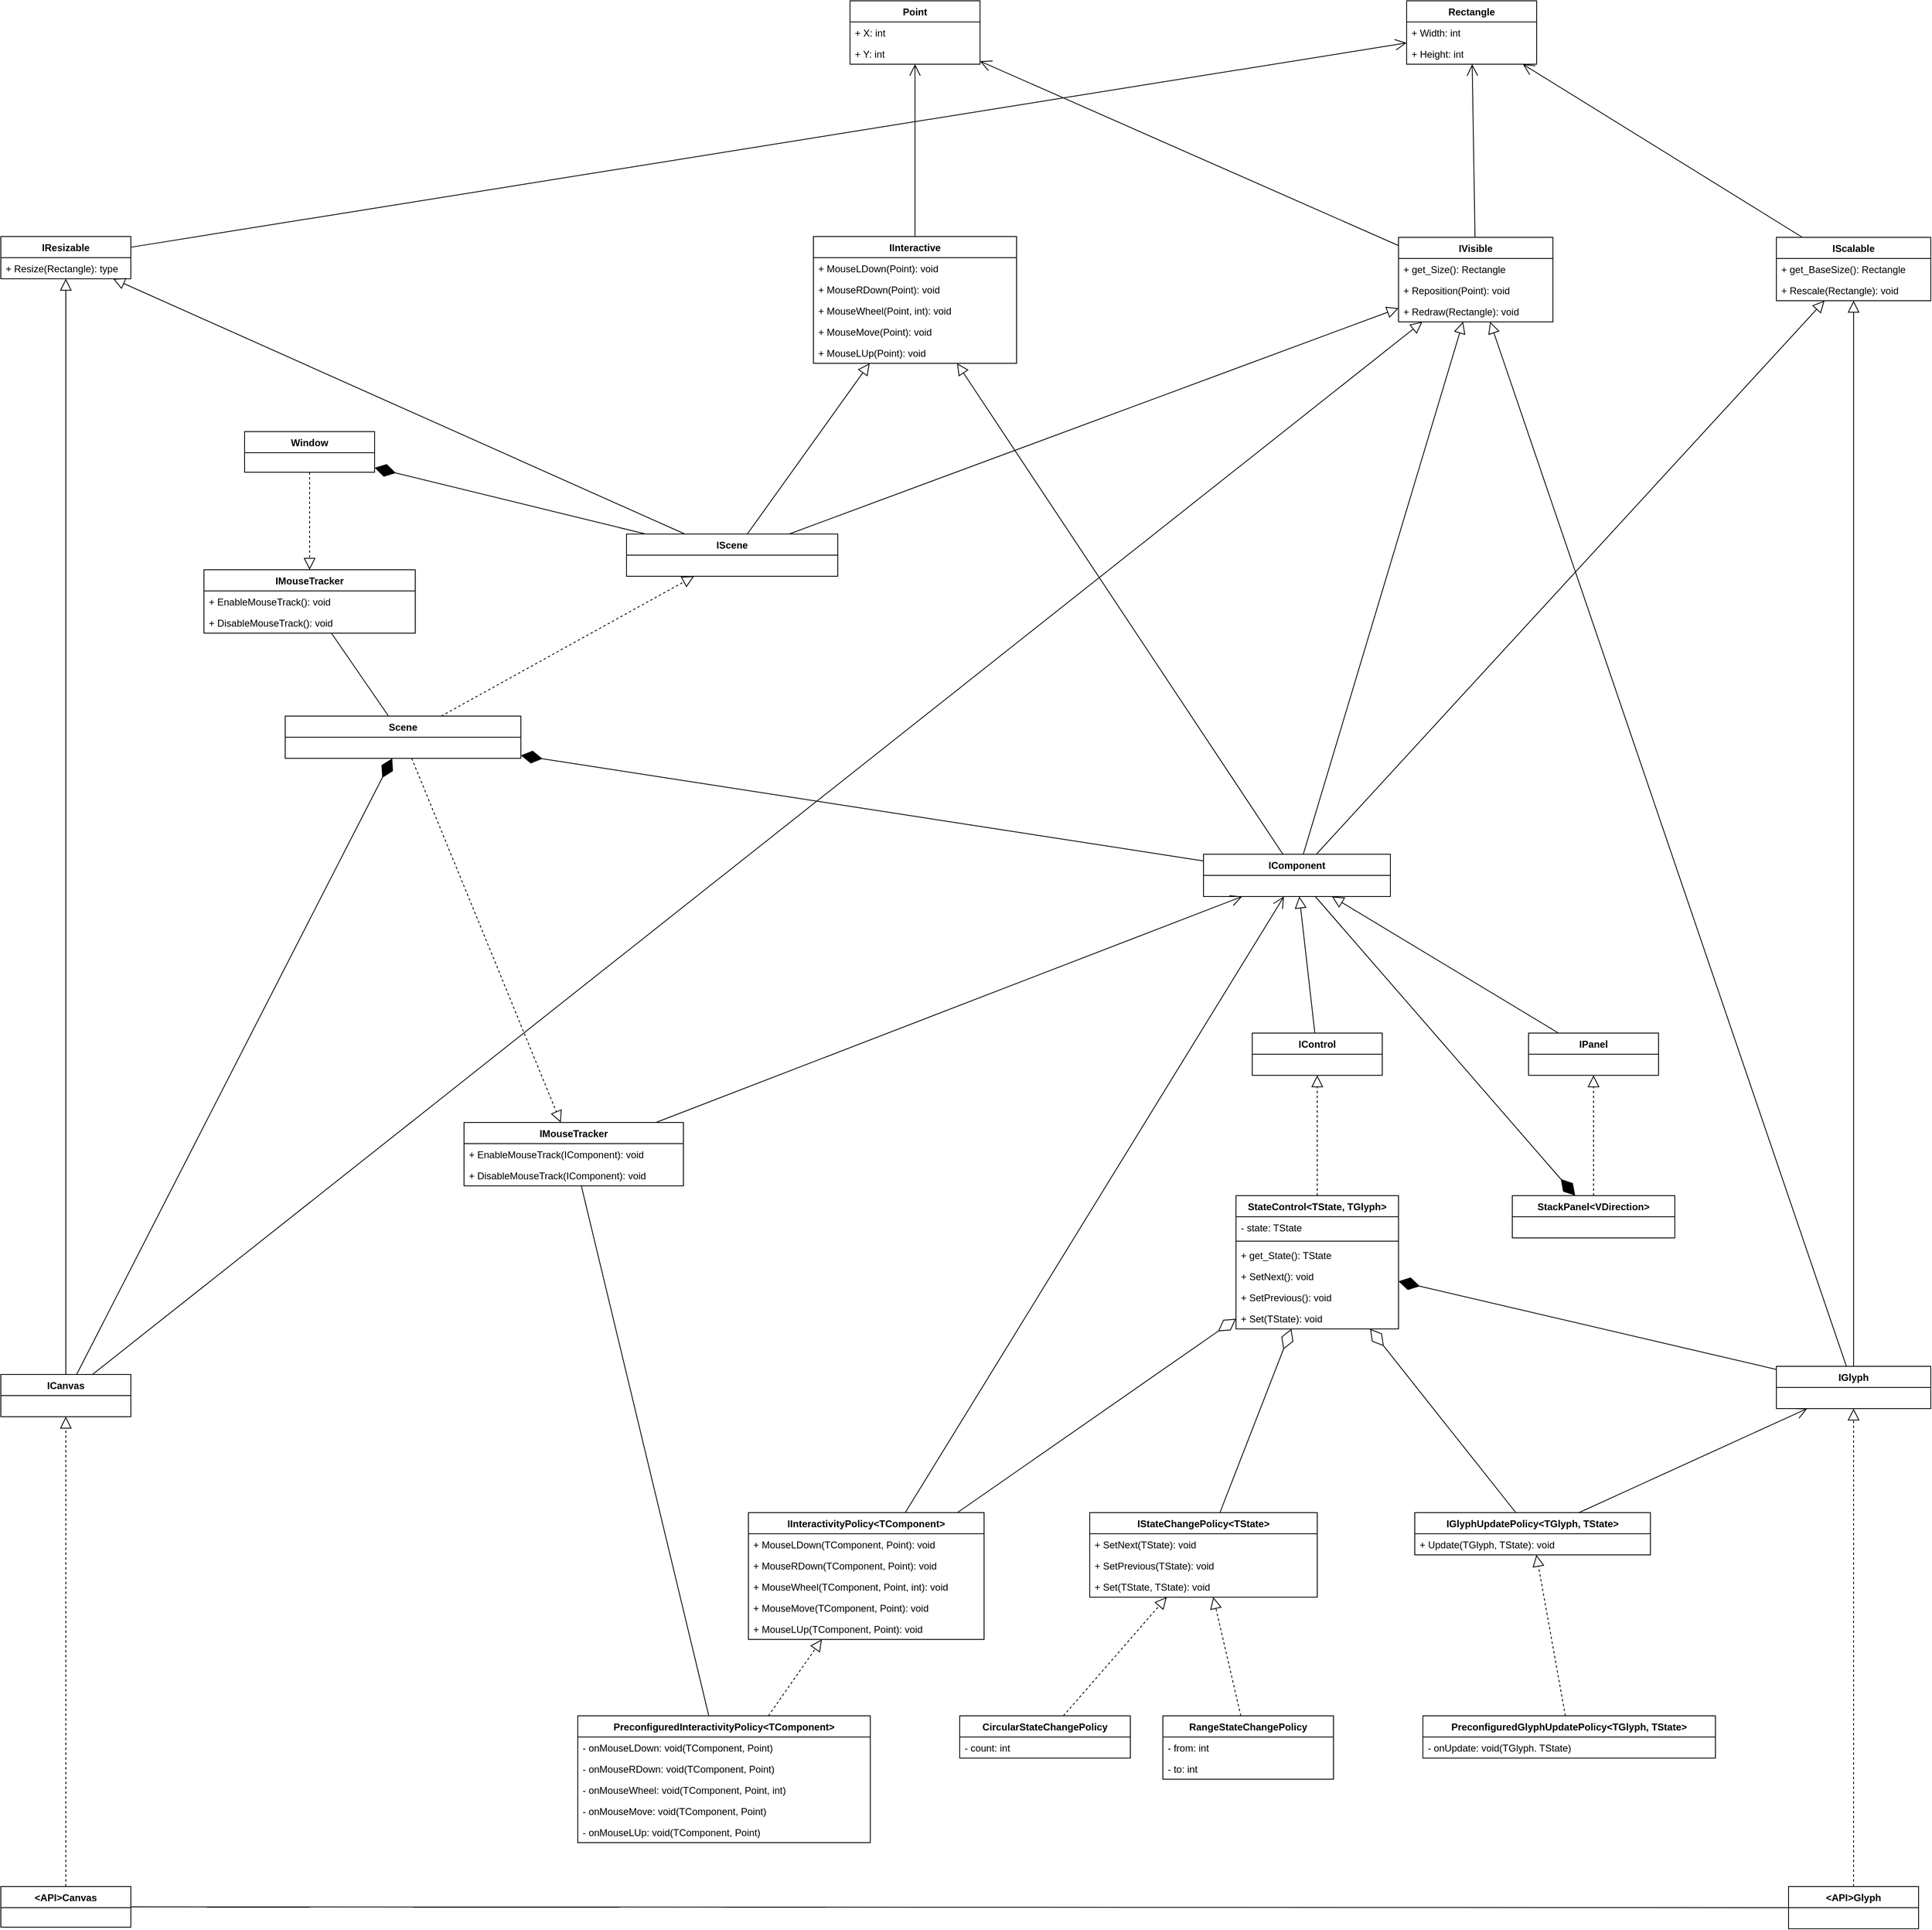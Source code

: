 <mxfile version="24.7.17">
  <diagram name="Page-1" id="cDagKT_MbND-KuO66FJ0">
    <mxGraphModel dx="4293" dy="2618" grid="1" gridSize="10" guides="1" tooltips="1" connect="1" arrows="1" fold="1" page="1" pageScale="1" pageWidth="850" pageHeight="1100" math="0" shadow="0">
      <root>
        <mxCell id="0" />
        <mxCell id="1" parent="0" />
        <mxCell id="InXga8qeR2gbvjqtprA7-1" value="ICanvas" style="swimlane;fontStyle=1;align=center;verticalAlign=top;childLayout=stackLayout;horizontal=1;startSize=26;horizontalStack=0;resizeParent=1;resizeParentMax=0;resizeLast=0;collapsible=1;marginBottom=0;whiteSpace=wrap;html=1;" parent="1" vertex="1">
          <mxGeometry x="-1250" y="810" width="160" height="52" as="geometry" />
        </mxCell>
        <mxCell id="InXga8qeR2gbvjqtprA7-7" value="IGlyph" style="swimlane;fontStyle=1;align=center;verticalAlign=top;childLayout=stackLayout;horizontal=1;startSize=26;horizontalStack=0;resizeParent=1;resizeParentMax=0;resizeLast=0;collapsible=1;marginBottom=0;whiteSpace=wrap;html=1;" parent="1" vertex="1">
          <mxGeometry x="935" y="800" width="190" height="52" as="geometry" />
        </mxCell>
        <mxCell id="InXga8qeR2gbvjqtprA7-10" value="IComponent" style="swimlane;fontStyle=1;align=center;verticalAlign=top;childLayout=stackLayout;horizontal=1;startSize=26;horizontalStack=0;resizeParent=1;resizeParentMax=0;resizeLast=0;collapsible=1;marginBottom=0;whiteSpace=wrap;html=1;" parent="1" vertex="1">
          <mxGeometry x="230" y="170" width="230" height="52" as="geometry" />
        </mxCell>
        <mxCell id="InXga8qeR2gbvjqtprA7-12" value="IPanel" style="swimlane;fontStyle=1;align=center;verticalAlign=top;childLayout=stackLayout;horizontal=1;startSize=26;horizontalStack=0;resizeParent=1;resizeParentMax=0;resizeLast=0;collapsible=1;marginBottom=0;whiteSpace=wrap;html=1;" parent="1" vertex="1">
          <mxGeometry x="630" y="390" width="160" height="52" as="geometry" />
        </mxCell>
        <mxCell id="InXga8qeR2gbvjqtprA7-15" value="IControl" style="swimlane;fontStyle=1;align=center;verticalAlign=top;childLayout=stackLayout;horizontal=1;startSize=26;horizontalStack=0;resizeParent=1;resizeParentMax=0;resizeLast=0;collapsible=1;marginBottom=0;whiteSpace=wrap;html=1;" parent="1" vertex="1">
          <mxGeometry x="290" y="390" width="160" height="52" as="geometry" />
        </mxCell>
        <mxCell id="InXga8qeR2gbvjqtprA7-20" value="StateControl&amp;lt;TState, TGlyph&amp;gt;" style="swimlane;fontStyle=1;align=center;verticalAlign=top;childLayout=stackLayout;horizontal=1;startSize=26;horizontalStack=0;resizeParent=1;resizeParentMax=0;resizeLast=0;collapsible=1;marginBottom=0;whiteSpace=wrap;html=1;" parent="1" vertex="1">
          <mxGeometry x="270" y="590" width="200" height="164" as="geometry" />
        </mxCell>
        <mxCell id="InXga8qeR2gbvjqtprA7-56" value="- state: TState" style="text;strokeColor=none;fillColor=none;align=left;verticalAlign=top;spacingLeft=4;spacingRight=4;overflow=hidden;rotatable=0;points=[[0,0.5],[1,0.5]];portConstraint=eastwest;whiteSpace=wrap;html=1;" parent="InXga8qeR2gbvjqtprA7-20" vertex="1">
          <mxGeometry y="26" width="200" height="26" as="geometry" />
        </mxCell>
        <mxCell id="InXga8qeR2gbvjqtprA7-61" value="" style="line;strokeWidth=1;fillColor=none;align=left;verticalAlign=middle;spacingTop=-1;spacingLeft=3;spacingRight=3;rotatable=0;labelPosition=right;points=[];portConstraint=eastwest;strokeColor=inherit;" parent="InXga8qeR2gbvjqtprA7-20" vertex="1">
          <mxGeometry y="52" width="200" height="8" as="geometry" />
        </mxCell>
        <mxCell id="RXLidfRZ9FonLnEQwmsC-12" value="+ get_State(): TState" style="text;strokeColor=none;fillColor=none;align=left;verticalAlign=top;spacingLeft=4;spacingRight=4;overflow=hidden;rotatable=0;points=[[0,0.5],[1,0.5]];portConstraint=eastwest;whiteSpace=wrap;html=1;" vertex="1" parent="InXga8qeR2gbvjqtprA7-20">
          <mxGeometry y="60" width="200" height="26" as="geometry" />
        </mxCell>
        <mxCell id="InXga8qeR2gbvjqtprA7-62" value="+ SetNext(): void" style="text;strokeColor=none;fillColor=none;align=left;verticalAlign=top;spacingLeft=4;spacingRight=4;overflow=hidden;rotatable=0;points=[[0,0.5],[1,0.5]];portConstraint=eastwest;whiteSpace=wrap;html=1;" parent="InXga8qeR2gbvjqtprA7-20" vertex="1">
          <mxGeometry y="86" width="200" height="26" as="geometry" />
        </mxCell>
        <mxCell id="InXga8qeR2gbvjqtprA7-63" value="+ SetPrevious(): void" style="text;strokeColor=none;fillColor=none;align=left;verticalAlign=top;spacingLeft=4;spacingRight=4;overflow=hidden;rotatable=0;points=[[0,0.5],[1,0.5]];portConstraint=eastwest;whiteSpace=wrap;html=1;" parent="InXga8qeR2gbvjqtprA7-20" vertex="1">
          <mxGeometry y="112" width="200" height="26" as="geometry" />
        </mxCell>
        <mxCell id="InXga8qeR2gbvjqtprA7-64" value="+ Set(TState): void" style="text;strokeColor=none;fillColor=none;align=left;verticalAlign=top;spacingLeft=4;spacingRight=4;overflow=hidden;rotatable=0;points=[[0,0.5],[1,0.5]];portConstraint=eastwest;whiteSpace=wrap;html=1;" parent="InXga8qeR2gbvjqtprA7-20" vertex="1">
          <mxGeometry y="138" width="200" height="26" as="geometry" />
        </mxCell>
        <mxCell id="InXga8qeR2gbvjqtprA7-21" value="Scene" style="swimlane;fontStyle=1;align=center;verticalAlign=top;childLayout=stackLayout;horizontal=1;startSize=26;horizontalStack=0;resizeParent=1;resizeParentMax=0;resizeLast=0;collapsible=1;marginBottom=0;whiteSpace=wrap;html=1;" parent="1" vertex="1">
          <mxGeometry x="-900" width="290" height="52" as="geometry" />
        </mxCell>
        <mxCell id="InXga8qeR2gbvjqtprA7-25" value="" style="endArrow=diamondThin;endFill=1;endSize=24;html=1;rounded=0;" parent="1" source="InXga8qeR2gbvjqtprA7-1" target="InXga8qeR2gbvjqtprA7-21" edge="1">
          <mxGeometry width="160" relative="1" as="geometry">
            <mxPoint x="-640" y="321" as="sourcePoint" />
            <mxPoint x="-540" y="381" as="targetPoint" />
            <Array as="points" />
          </mxGeometry>
        </mxCell>
        <mxCell id="InXga8qeR2gbvjqtprA7-26" value="" style="endArrow=diamondThin;endFill=1;endSize=24;html=1;rounded=0;" parent="1" source="InXga8qeR2gbvjqtprA7-7" target="InXga8qeR2gbvjqtprA7-20" edge="1">
          <mxGeometry width="160" relative="1" as="geometry">
            <mxPoint x="520" y="651" as="sourcePoint" />
            <mxPoint x="705" y="741" as="targetPoint" />
            <Array as="points" />
          </mxGeometry>
        </mxCell>
        <mxCell id="InXga8qeR2gbvjqtprA7-27" value="" style="endArrow=diamondThin;endFill=1;endSize=24;html=1;rounded=0;" parent="1" source="InXga8qeR2gbvjqtprA7-10" target="InXga8qeR2gbvjqtprA7-21" edge="1">
          <mxGeometry width="160" relative="1" as="geometry">
            <mxPoint x="50" y="621" as="sourcePoint" />
            <mxPoint x="-630.778" y="370" as="targetPoint" />
            <Array as="points" />
          </mxGeometry>
        </mxCell>
        <mxCell id="InXga8qeR2gbvjqtprA7-31" value="" style="endArrow=block;endFill=0;endSize=12;html=1;rounded=0;dashed=1;" parent="1" source="InXga8qeR2gbvjqtprA7-20" target="InXga8qeR2gbvjqtprA7-15" edge="1">
          <mxGeometry width="160" relative="1" as="geometry">
            <mxPoint x="230" y="1121" as="sourcePoint" />
            <mxPoint x="390" y="1121" as="targetPoint" />
          </mxGeometry>
        </mxCell>
        <mxCell id="InXga8qeR2gbvjqtprA7-32" value="" style="endArrow=block;endFill=0;endSize=12;html=1;rounded=0;" parent="1" source="InXga8qeR2gbvjqtprA7-15" target="InXga8qeR2gbvjqtprA7-10" edge="1">
          <mxGeometry width="160" relative="1" as="geometry">
            <mxPoint x="460" y="711" as="sourcePoint" />
            <mxPoint x="349.76" y="686" as="targetPoint" />
            <Array as="points" />
          </mxGeometry>
        </mxCell>
        <mxCell id="InXga8qeR2gbvjqtprA7-33" value="" style="endArrow=block;endFill=0;endSize=12;html=1;rounded=0;" parent="1" source="InXga8qeR2gbvjqtprA7-12" target="InXga8qeR2gbvjqtprA7-10" edge="1">
          <mxGeometry width="160" relative="1" as="geometry">
            <mxPoint x="290" y="714" as="sourcePoint" />
            <mxPoint x="290" y="686" as="targetPoint" />
            <Array as="points" />
          </mxGeometry>
        </mxCell>
        <mxCell id="InXga8qeR2gbvjqtprA7-34" value="Point" style="swimlane;fontStyle=1;align=center;verticalAlign=top;childLayout=stackLayout;horizontal=1;startSize=26;horizontalStack=0;resizeParent=1;resizeParentMax=0;resizeLast=0;collapsible=1;marginBottom=0;whiteSpace=wrap;html=1;" parent="1" vertex="1">
          <mxGeometry x="-205" y="-880" width="160" height="78" as="geometry" />
        </mxCell>
        <mxCell id="InXga8qeR2gbvjqtprA7-35" value="+ X: int" style="text;strokeColor=none;fillColor=none;align=left;verticalAlign=top;spacingLeft=4;spacingRight=4;overflow=hidden;rotatable=0;points=[[0,0.5],[1,0.5]];portConstraint=eastwest;whiteSpace=wrap;html=1;" parent="InXga8qeR2gbvjqtprA7-34" vertex="1">
          <mxGeometry y="26" width="160" height="26" as="geometry" />
        </mxCell>
        <mxCell id="InXga8qeR2gbvjqtprA7-38" value="+ Y: int" style="text;strokeColor=none;fillColor=none;align=left;verticalAlign=top;spacingLeft=4;spacingRight=4;overflow=hidden;rotatable=0;points=[[0,0.5],[1,0.5]];portConstraint=eastwest;whiteSpace=wrap;html=1;" parent="InXga8qeR2gbvjqtprA7-34" vertex="1">
          <mxGeometry y="52" width="160" height="26" as="geometry" />
        </mxCell>
        <mxCell id="InXga8qeR2gbvjqtprA7-39" value="Rectangle" style="swimlane;fontStyle=1;align=center;verticalAlign=top;childLayout=stackLayout;horizontal=1;startSize=26;horizontalStack=0;resizeParent=1;resizeParentMax=0;resizeLast=0;collapsible=1;marginBottom=0;whiteSpace=wrap;html=1;" parent="1" vertex="1">
          <mxGeometry x="480" y="-880" width="160" height="78" as="geometry" />
        </mxCell>
        <mxCell id="InXga8qeR2gbvjqtprA7-40" value="+ Width: int" style="text;strokeColor=none;fillColor=none;align=left;verticalAlign=top;spacingLeft=4;spacingRight=4;overflow=hidden;rotatable=0;points=[[0,0.5],[1,0.5]];portConstraint=eastwest;whiteSpace=wrap;html=1;" parent="InXga8qeR2gbvjqtprA7-39" vertex="1">
          <mxGeometry y="26" width="160" height="26" as="geometry" />
        </mxCell>
        <mxCell id="InXga8qeR2gbvjqtprA7-41" value="+ Height: int" style="text;strokeColor=none;fillColor=none;align=left;verticalAlign=top;spacingLeft=4;spacingRight=4;overflow=hidden;rotatable=0;points=[[0,0.5],[1,0.5]];portConstraint=eastwest;whiteSpace=wrap;html=1;" parent="InXga8qeR2gbvjqtprA7-39" vertex="1">
          <mxGeometry y="52" width="160" height="26" as="geometry" />
        </mxCell>
        <mxCell id="InXga8qeR2gbvjqtprA7-44" value="StackPanel&amp;lt;VDirection&amp;gt;" style="swimlane;fontStyle=1;align=center;verticalAlign=top;childLayout=stackLayout;horizontal=1;startSize=26;horizontalStack=0;resizeParent=1;resizeParentMax=0;resizeLast=0;collapsible=1;marginBottom=0;whiteSpace=wrap;html=1;" parent="1" vertex="1">
          <mxGeometry x="610" y="590" width="200" height="52" as="geometry" />
        </mxCell>
        <mxCell id="InXga8qeR2gbvjqtprA7-48" value="" style="endArrow=diamondThin;endFill=1;endSize=24;html=1;rounded=0;" parent="1" source="InXga8qeR2gbvjqtprA7-10" target="InXga8qeR2gbvjqtprA7-44" edge="1">
          <mxGeometry width="160" relative="1" as="geometry">
            <mxPoint x="50" y="621" as="sourcePoint" />
            <mxPoint x="20" y="931" as="targetPoint" />
            <Array as="points" />
          </mxGeometry>
        </mxCell>
        <mxCell id="InXga8qeR2gbvjqtprA7-49" value="" style="endArrow=block;endFill=0;endSize=12;html=1;rounded=0;dashed=1;" parent="1" source="InXga8qeR2gbvjqtprA7-44" target="InXga8qeR2gbvjqtprA7-12" edge="1">
          <mxGeometry width="160" relative="1" as="geometry">
            <mxPoint x="213" y="1021" as="sourcePoint" />
            <mxPoint x="213" y="993" as="targetPoint" />
          </mxGeometry>
        </mxCell>
        <mxCell id="InXga8qeR2gbvjqtprA7-70" value="IInteractive" style="swimlane;fontStyle=1;align=center;verticalAlign=top;childLayout=stackLayout;horizontal=1;startSize=26;horizontalStack=0;resizeParent=1;resizeParentMax=0;resizeLast=0;collapsible=1;marginBottom=0;whiteSpace=wrap;html=1;" parent="1" vertex="1">
          <mxGeometry x="-250" y="-590" width="250" height="156" as="geometry" />
        </mxCell>
        <mxCell id="InXga8qeR2gbvjqtprA7-66" value="+ MouseLDown(Point): void" style="text;strokeColor=none;fillColor=none;align=left;verticalAlign=top;spacingLeft=4;spacingRight=4;overflow=hidden;rotatable=0;points=[[0,0.5],[1,0.5]];portConstraint=eastwest;whiteSpace=wrap;html=1;" parent="InXga8qeR2gbvjqtprA7-70" vertex="1">
          <mxGeometry y="26" width="250" height="26" as="geometry" />
        </mxCell>
        <mxCell id="InXga8qeR2gbvjqtprA7-67" value="+ MouseRDown(Point): void" style="text;strokeColor=none;fillColor=none;align=left;verticalAlign=top;spacingLeft=4;spacingRight=4;overflow=hidden;rotatable=0;points=[[0,0.5],[1,0.5]];portConstraint=eastwest;whiteSpace=wrap;html=1;" parent="InXga8qeR2gbvjqtprA7-70" vertex="1">
          <mxGeometry y="52" width="250" height="26" as="geometry" />
        </mxCell>
        <mxCell id="InXga8qeR2gbvjqtprA7-68" value="+ MouseWheel(Point, int): void" style="text;strokeColor=none;fillColor=none;align=left;verticalAlign=top;spacingLeft=4;spacingRight=4;overflow=hidden;rotatable=0;points=[[0,0.5],[1,0.5]];portConstraint=eastwest;whiteSpace=wrap;html=1;" parent="InXga8qeR2gbvjqtprA7-70" vertex="1">
          <mxGeometry y="78" width="250" height="26" as="geometry" />
        </mxCell>
        <mxCell id="InXga8qeR2gbvjqtprA7-69" value="+ MouseMove(Point): void" style="text;strokeColor=none;fillColor=none;align=left;verticalAlign=top;spacingLeft=4;spacingRight=4;overflow=hidden;rotatable=0;points=[[0,0.5],[1,0.5]];portConstraint=eastwest;whiteSpace=wrap;html=1;" parent="InXga8qeR2gbvjqtprA7-70" vertex="1">
          <mxGeometry y="104" width="250" height="26" as="geometry" />
        </mxCell>
        <mxCell id="InXga8qeR2gbvjqtprA7-74" value="+ MouseLUp(Point): void" style="text;strokeColor=none;fillColor=none;align=left;verticalAlign=top;spacingLeft=4;spacingRight=4;overflow=hidden;rotatable=0;points=[[0,0.5],[1,0.5]];portConstraint=eastwest;whiteSpace=wrap;html=1;" parent="InXga8qeR2gbvjqtprA7-70" vertex="1">
          <mxGeometry y="130" width="250" height="26" as="geometry" />
        </mxCell>
        <mxCell id="InXga8qeR2gbvjqtprA7-79" value="IScalable" style="swimlane;fontStyle=1;align=center;verticalAlign=top;childLayout=stackLayout;horizontal=1;startSize=26;horizontalStack=0;resizeParent=1;resizeParentMax=0;resizeLast=0;collapsible=1;marginBottom=0;whiteSpace=wrap;html=1;" parent="1" vertex="1">
          <mxGeometry x="935" y="-589" width="190" height="78" as="geometry" />
        </mxCell>
        <mxCell id="InXga8qeR2gbvjqtprA7-65" value="+ get_BaseSize(): Rectangle" style="text;strokeColor=none;fillColor=none;align=left;verticalAlign=top;spacingLeft=4;spacingRight=4;overflow=hidden;rotatable=0;points=[[0,0.5],[1,0.5]];portConstraint=eastwest;whiteSpace=wrap;html=1;" parent="InXga8qeR2gbvjqtprA7-79" vertex="1">
          <mxGeometry y="26" width="190" height="26" as="geometry" />
        </mxCell>
        <mxCell id="InXga8qeR2gbvjqtprA7-11" value="+ Rescale(Rectangle): void" style="text;strokeColor=none;fillColor=none;align=left;verticalAlign=top;spacingLeft=4;spacingRight=4;overflow=hidden;rotatable=0;points=[[0,0.5],[1,0.5]];portConstraint=eastwest;whiteSpace=wrap;html=1;" parent="InXga8qeR2gbvjqtprA7-79" vertex="1">
          <mxGeometry y="52" width="190" height="26" as="geometry" />
        </mxCell>
        <mxCell id="InXga8qeR2gbvjqtprA7-83" value="IVisible" style="swimlane;fontStyle=1;align=center;verticalAlign=top;childLayout=stackLayout;horizontal=1;startSize=26;horizontalStack=0;resizeParent=1;resizeParentMax=0;resizeLast=0;collapsible=1;marginBottom=0;whiteSpace=wrap;html=1;" parent="1" vertex="1">
          <mxGeometry x="470" y="-589" width="190" height="104" as="geometry" />
        </mxCell>
        <mxCell id="RXLidfRZ9FonLnEQwmsC-54" value="+ get_Size(): Rectangle" style="text;strokeColor=none;fillColor=none;align=left;verticalAlign=top;spacingLeft=4;spacingRight=4;overflow=hidden;rotatable=0;points=[[0,0.5],[1,0.5]];portConstraint=eastwest;whiteSpace=wrap;html=1;" vertex="1" parent="InXga8qeR2gbvjqtprA7-83">
          <mxGeometry y="26" width="190" height="26" as="geometry" />
        </mxCell>
        <mxCell id="InXga8qeR2gbvjqtprA7-86" value="+ Reposition(Point): void" style="text;strokeColor=none;fillColor=none;align=left;verticalAlign=top;spacingLeft=4;spacingRight=4;overflow=hidden;rotatable=0;points=[[0,0.5],[1,0.5]];portConstraint=eastwest;whiteSpace=wrap;html=1;" parent="InXga8qeR2gbvjqtprA7-83" vertex="1">
          <mxGeometry y="52" width="190" height="26" as="geometry" />
        </mxCell>
        <mxCell id="InXga8qeR2gbvjqtprA7-87" value="+ Redraw(Rectangle): void" style="text;strokeColor=none;fillColor=none;align=left;verticalAlign=top;spacingLeft=4;spacingRight=4;overflow=hidden;rotatable=0;points=[[0,0.5],[1,0.5]];portConstraint=eastwest;whiteSpace=wrap;html=1;" parent="InXga8qeR2gbvjqtprA7-83" vertex="1">
          <mxGeometry y="78" width="190" height="26" as="geometry" />
        </mxCell>
        <mxCell id="InXga8qeR2gbvjqtprA7-89" value="IResizable" style="swimlane;fontStyle=1;align=center;verticalAlign=top;childLayout=stackLayout;horizontal=1;startSize=26;horizontalStack=0;resizeParent=1;resizeParentMax=0;resizeLast=0;collapsible=1;marginBottom=0;whiteSpace=wrap;html=1;" parent="1" vertex="1">
          <mxGeometry x="-1250" y="-590" width="160" height="52" as="geometry" />
        </mxCell>
        <mxCell id="InXga8qeR2gbvjqtprA7-92" value="+ Resize(Rectangle): type" style="text;strokeColor=none;fillColor=none;align=left;verticalAlign=top;spacingLeft=4;spacingRight=4;overflow=hidden;rotatable=0;points=[[0,0.5],[1,0.5]];portConstraint=eastwest;whiteSpace=wrap;html=1;" parent="InXga8qeR2gbvjqtprA7-89" vertex="1">
          <mxGeometry y="26" width="160" height="26" as="geometry" />
        </mxCell>
        <mxCell id="InXga8qeR2gbvjqtprA7-99" value="" style="endArrow=block;endFill=0;endSize=12;html=1;rounded=0;dashed=1;" parent="1" source="InXga8qeR2gbvjqtprA7-21" target="InXga8qeR2gbvjqtprA7-141" edge="1">
          <mxGeometry width="160" relative="1" as="geometry">
            <mxPoint x="-1140" y="200" as="sourcePoint" />
            <mxPoint x="-980" y="200" as="targetPoint" />
          </mxGeometry>
        </mxCell>
        <mxCell id="InXga8qeR2gbvjqtprA7-100" value="" style="endArrow=block;endFill=0;endSize=12;html=1;rounded=0;" parent="1" source="InXga8qeR2gbvjqtprA7-1" target="InXga8qeR2gbvjqtprA7-89" edge="1">
          <mxGeometry width="160" relative="1" as="geometry">
            <mxPoint x="-1140" y="200" as="sourcePoint" />
            <mxPoint x="-980" y="200" as="targetPoint" />
          </mxGeometry>
        </mxCell>
        <mxCell id="InXga8qeR2gbvjqtprA7-101" value="" style="endArrow=block;endFill=0;endSize=12;html=1;rounded=0;" parent="1" source="InXga8qeR2gbvjqtprA7-10" target="InXga8qeR2gbvjqtprA7-83" edge="1">
          <mxGeometry width="160" relative="1" as="geometry">
            <mxPoint x="310" y="390" as="sourcePoint" />
            <mxPoint x="470" y="390" as="targetPoint" />
          </mxGeometry>
        </mxCell>
        <mxCell id="InXga8qeR2gbvjqtprA7-102" value="" style="endArrow=block;endFill=0;endSize=12;html=1;rounded=0;" parent="1" source="InXga8qeR2gbvjqtprA7-10" target="InXga8qeR2gbvjqtprA7-79" edge="1">
          <mxGeometry width="160" relative="1" as="geometry">
            <mxPoint x="310" y="390" as="sourcePoint" />
            <mxPoint x="470" y="390" as="targetPoint" />
          </mxGeometry>
        </mxCell>
        <mxCell id="InXga8qeR2gbvjqtprA7-103" value="" style="endArrow=block;endFill=0;endSize=12;html=1;rounded=0;" parent="1" source="InXga8qeR2gbvjqtprA7-10" target="InXga8qeR2gbvjqtprA7-70" edge="1">
          <mxGeometry width="160" relative="1" as="geometry">
            <mxPoint x="-10" y="410" as="sourcePoint" />
            <mxPoint x="150" y="410" as="targetPoint" />
          </mxGeometry>
        </mxCell>
        <mxCell id="InXga8qeR2gbvjqtprA7-104" value="" style="endArrow=block;endFill=0;endSize=12;html=1;rounded=0;" parent="1" source="InXga8qeR2gbvjqtprA7-7" target="InXga8qeR2gbvjqtprA7-83" edge="1">
          <mxGeometry width="160" relative="1" as="geometry">
            <mxPoint x="310" y="390" as="sourcePoint" />
            <mxPoint x="470" y="390" as="targetPoint" />
          </mxGeometry>
        </mxCell>
        <mxCell id="InXga8qeR2gbvjqtprA7-105" value="" style="endArrow=block;endFill=0;endSize=12;html=1;rounded=0;" parent="1" source="InXga8qeR2gbvjqtprA7-7" target="InXga8qeR2gbvjqtprA7-79" edge="1">
          <mxGeometry width="160" relative="1" as="geometry">
            <mxPoint x="310" y="390" as="sourcePoint" />
            <mxPoint x="470" y="390" as="targetPoint" />
          </mxGeometry>
        </mxCell>
        <mxCell id="InXga8qeR2gbvjqtprA7-106" value="&amp;lt;API&amp;gt;Glyph" style="swimlane;fontStyle=1;align=center;verticalAlign=top;childLayout=stackLayout;horizontal=1;startSize=26;horizontalStack=0;resizeParent=1;resizeParentMax=0;resizeLast=0;collapsible=1;marginBottom=0;whiteSpace=wrap;html=1;" parent="1" vertex="1">
          <mxGeometry x="950" y="1440" width="160" height="52" as="geometry" />
        </mxCell>
        <mxCell id="InXga8qeR2gbvjqtprA7-110" value="&amp;lt;API&amp;gt;Canvas" style="swimlane;fontStyle=1;align=center;verticalAlign=top;childLayout=stackLayout;horizontal=1;startSize=26;horizontalStack=0;resizeParent=1;resizeParentMax=0;resizeLast=0;collapsible=1;marginBottom=0;whiteSpace=wrap;html=1;" parent="1" vertex="1">
          <mxGeometry x="-1250" y="1440" width="160" height="50" as="geometry" />
        </mxCell>
        <mxCell id="InXga8qeR2gbvjqtprA7-115" value="" style="endArrow=block;dashed=1;endFill=0;endSize=12;html=1;rounded=0;" parent="1" source="InXga8qeR2gbvjqtprA7-106" target="InXga8qeR2gbvjqtprA7-7" edge="1">
          <mxGeometry width="160" relative="1" as="geometry">
            <mxPoint x="370" y="890" as="sourcePoint" />
            <mxPoint x="530" y="890" as="targetPoint" />
          </mxGeometry>
        </mxCell>
        <mxCell id="InXga8qeR2gbvjqtprA7-116" value="" style="endArrow=block;dashed=1;endFill=0;endSize=12;html=1;rounded=0;" parent="1" source="InXga8qeR2gbvjqtprA7-110" target="InXga8qeR2gbvjqtprA7-1" edge="1">
          <mxGeometry width="160" relative="1" as="geometry">
            <mxPoint x="50" y="910" as="sourcePoint" />
            <mxPoint x="210" y="910" as="targetPoint" />
          </mxGeometry>
        </mxCell>
        <mxCell id="InXga8qeR2gbvjqtprA7-120" value="" style="endArrow=none;endFill=0;endSize=12;html=1;rounded=0;" parent="1" source="InXga8qeR2gbvjqtprA7-106" target="InXga8qeR2gbvjqtprA7-110" edge="1">
          <mxGeometry width="160" relative="1" as="geometry">
            <mxPoint x="140" y="1100" as="sourcePoint" />
            <mxPoint x="300" y="1100" as="targetPoint" />
          </mxGeometry>
        </mxCell>
        <mxCell id="InXga8qeR2gbvjqtprA7-121" value="" style="endArrow=open;endFill=1;endSize=12;html=1;rounded=0;" parent="1" source="InXga8qeR2gbvjqtprA7-83" target="InXga8qeR2gbvjqtprA7-34" edge="1">
          <mxGeometry width="160" relative="1" as="geometry">
            <mxPoint x="150" y="-40" as="sourcePoint" />
            <mxPoint x="310" y="-40" as="targetPoint" />
          </mxGeometry>
        </mxCell>
        <mxCell id="InXga8qeR2gbvjqtprA7-122" value="" style="endArrow=open;endFill=1;endSize=12;html=1;rounded=0;" parent="1" source="InXga8qeR2gbvjqtprA7-79" target="InXga8qeR2gbvjqtprA7-39" edge="1">
          <mxGeometry width="160" relative="1" as="geometry">
            <mxPoint x="150" y="-40" as="sourcePoint" />
            <mxPoint x="310" y="-40" as="targetPoint" />
          </mxGeometry>
        </mxCell>
        <mxCell id="InXga8qeR2gbvjqtprA7-123" value="" style="endArrow=open;endFill=1;endSize=12;html=1;rounded=0;" parent="1" source="InXga8qeR2gbvjqtprA7-89" target="InXga8qeR2gbvjqtprA7-39" edge="1">
          <mxGeometry width="160" relative="1" as="geometry">
            <mxPoint x="150" y="-40" as="sourcePoint" />
            <mxPoint x="310" y="-40" as="targetPoint" />
          </mxGeometry>
        </mxCell>
        <mxCell id="InXga8qeR2gbvjqtprA7-124" value="" style="endArrow=open;endFill=1;endSize=12;html=1;rounded=0;" parent="1" source="InXga8qeR2gbvjqtprA7-70" target="InXga8qeR2gbvjqtprA7-34" edge="1">
          <mxGeometry width="160" relative="1" as="geometry">
            <mxPoint x="-120" y="40" as="sourcePoint" />
            <mxPoint x="40" y="40" as="targetPoint" />
          </mxGeometry>
        </mxCell>
        <mxCell id="InXga8qeR2gbvjqtprA7-131" value="IMouseTracker" style="swimlane;fontStyle=1;align=center;verticalAlign=top;childLayout=stackLayout;horizontal=1;startSize=26;horizontalStack=0;resizeParent=1;resizeParentMax=0;resizeLast=0;collapsible=1;marginBottom=0;whiteSpace=wrap;html=1;" parent="1" vertex="1">
          <mxGeometry x="-1000" y="-180" width="260" height="78" as="geometry" />
        </mxCell>
        <mxCell id="InXga8qeR2gbvjqtprA7-134" value="+ EnableMouseTrack(): void" style="text;strokeColor=none;fillColor=none;align=left;verticalAlign=top;spacingLeft=4;spacingRight=4;overflow=hidden;rotatable=0;points=[[0,0.5],[1,0.5]];portConstraint=eastwest;whiteSpace=wrap;html=1;" parent="InXga8qeR2gbvjqtprA7-131" vertex="1">
          <mxGeometry y="26" width="260" height="26" as="geometry" />
        </mxCell>
        <mxCell id="InXga8qeR2gbvjqtprA7-140" value="+ DisableMouseTrack(): void" style="text;strokeColor=none;fillColor=none;align=left;verticalAlign=top;spacingLeft=4;spacingRight=4;overflow=hidden;rotatable=0;points=[[0,0.5],[1,0.5]];portConstraint=eastwest;whiteSpace=wrap;html=1;" parent="InXga8qeR2gbvjqtprA7-131" vertex="1">
          <mxGeometry y="52" width="260" height="26" as="geometry" />
        </mxCell>
        <mxCell id="InXga8qeR2gbvjqtprA7-141" value="IScene" style="swimlane;fontStyle=1;align=center;verticalAlign=top;childLayout=stackLayout;horizontal=1;startSize=26;horizontalStack=0;resizeParent=1;resizeParentMax=0;resizeLast=0;collapsible=1;marginBottom=0;whiteSpace=wrap;html=1;" parent="1" vertex="1">
          <mxGeometry x="-480" y="-224" width="260" height="52" as="geometry" />
        </mxCell>
        <mxCell id="InXga8qeR2gbvjqtprA7-145" value="" style="endArrow=block;endFill=0;endSize=12;html=1;rounded=0;" parent="1" source="InXga8qeR2gbvjqtprA7-141" target="InXga8qeR2gbvjqtprA7-89" edge="1">
          <mxGeometry width="160" relative="1" as="geometry">
            <mxPoint x="-620" y="380" as="sourcePoint" />
            <mxPoint x="-460" y="380" as="targetPoint" />
          </mxGeometry>
        </mxCell>
        <mxCell id="InXga8qeR2gbvjqtprA7-146" value="" style="endArrow=block;endFill=0;endSize=12;html=1;rounded=0;" parent="1" source="InXga8qeR2gbvjqtprA7-141" target="InXga8qeR2gbvjqtprA7-70" edge="1">
          <mxGeometry width="160" relative="1" as="geometry">
            <mxPoint x="-620" y="380" as="sourcePoint" />
            <mxPoint x="-460" y="380" as="targetPoint" />
          </mxGeometry>
        </mxCell>
        <mxCell id="InXga8qeR2gbvjqtprA7-147" value="Window" style="swimlane;fontStyle=1;align=center;verticalAlign=top;childLayout=stackLayout;horizontal=1;startSize=26;horizontalStack=0;resizeParent=1;resizeParentMax=0;resizeLast=0;collapsible=1;marginBottom=0;whiteSpace=wrap;html=1;" parent="1" vertex="1">
          <mxGeometry x="-950" y="-350" width="160" height="50" as="geometry" />
        </mxCell>
        <mxCell id="InXga8qeR2gbvjqtprA7-151" value="" style="endArrow=block;endFill=0;endSize=12;html=1;rounded=0;dashed=1;" parent="1" source="InXga8qeR2gbvjqtprA7-147" target="InXga8qeR2gbvjqtprA7-131" edge="1">
          <mxGeometry width="160" relative="1" as="geometry">
            <mxPoint x="-710" y="745" as="sourcePoint" />
            <mxPoint x="-710" y="673" as="targetPoint" />
          </mxGeometry>
        </mxCell>
        <mxCell id="InXga8qeR2gbvjqtprA7-152" value="" style="endArrow=none;endFill=0;endSize=12;html=1;rounded=0;" parent="1" source="InXga8qeR2gbvjqtprA7-131" target="InXga8qeR2gbvjqtprA7-21" edge="1">
          <mxGeometry width="160" relative="1" as="geometry">
            <mxPoint x="-620" y="380" as="sourcePoint" />
            <mxPoint x="-460" y="380" as="targetPoint" />
          </mxGeometry>
        </mxCell>
        <mxCell id="InXga8qeR2gbvjqtprA7-153" value="" style="endArrow=diamondThin;endFill=1;endSize=24;html=1;rounded=0;" parent="1" source="InXga8qeR2gbvjqtprA7-141" target="InXga8qeR2gbvjqtprA7-147" edge="1">
          <mxGeometry width="160" relative="1" as="geometry">
            <mxPoint x="-620" y="380" as="sourcePoint" />
            <mxPoint x="-460" y="380" as="targetPoint" />
          </mxGeometry>
        </mxCell>
        <mxCell id="InXga8qeR2gbvjqtprA7-157" value="" style="endArrow=none;endFill=0;endSize=12;html=1;rounded=0;" parent="1" source="RXLidfRZ9FonLnEQwmsC-28" target="RXLidfRZ9FonLnEQwmsC-5" edge="1">
          <mxGeometry width="160" relative="1" as="geometry">
            <mxPoint x="-590" y="1200" as="sourcePoint" />
            <mxPoint x="-430" y="1200" as="targetPoint" />
          </mxGeometry>
        </mxCell>
        <mxCell id="InXga8qeR2gbvjqtprA7-158" value="IStateChangePolicy&amp;lt;TState&amp;gt;" style="swimlane;fontStyle=1;align=center;verticalAlign=top;childLayout=stackLayout;horizontal=1;startSize=26;horizontalStack=0;resizeParent=1;resizeParentMax=0;resizeLast=0;collapsible=1;marginBottom=0;whiteSpace=wrap;html=1;" parent="1" vertex="1">
          <mxGeometry x="90" y="980" width="280" height="104" as="geometry" />
        </mxCell>
        <mxCell id="InXga8qeR2gbvjqtprA7-161" value="+ SetNext(TState): void" style="text;strokeColor=none;fillColor=none;align=left;verticalAlign=top;spacingLeft=4;spacingRight=4;overflow=hidden;rotatable=0;points=[[0,0.5],[1,0.5]];portConstraint=eastwest;whiteSpace=wrap;html=1;" parent="InXga8qeR2gbvjqtprA7-158" vertex="1">
          <mxGeometry y="26" width="280" height="26" as="geometry" />
        </mxCell>
        <mxCell id="RXLidfRZ9FonLnEQwmsC-13" value="+ SetPrevious(TState): void" style="text;strokeColor=none;fillColor=none;align=left;verticalAlign=top;spacingLeft=4;spacingRight=4;overflow=hidden;rotatable=0;points=[[0,0.5],[1,0.5]];portConstraint=eastwest;whiteSpace=wrap;html=1;" vertex="1" parent="InXga8qeR2gbvjqtprA7-158">
          <mxGeometry y="52" width="280" height="26" as="geometry" />
        </mxCell>
        <mxCell id="RXLidfRZ9FonLnEQwmsC-14" value="+ Set(TState, TState): void" style="text;strokeColor=none;fillColor=none;align=left;verticalAlign=top;spacingLeft=4;spacingRight=4;overflow=hidden;rotatable=0;points=[[0,0.5],[1,0.5]];portConstraint=eastwest;whiteSpace=wrap;html=1;" vertex="1" parent="InXga8qeR2gbvjqtprA7-158">
          <mxGeometry y="78" width="280" height="26" as="geometry" />
        </mxCell>
        <mxCell id="InXga8qeR2gbvjqtprA7-162" value="IInteractivityPolicy&amp;lt;TComponent&amp;gt;" style="swimlane;fontStyle=1;align=center;verticalAlign=top;childLayout=stackLayout;horizontal=1;startSize=26;horizontalStack=0;resizeParent=1;resizeParentMax=0;resizeLast=0;collapsible=1;marginBottom=0;whiteSpace=wrap;html=1;" parent="1" vertex="1">
          <mxGeometry x="-330" y="980" width="290" height="156" as="geometry" />
        </mxCell>
        <mxCell id="InXga8qeR2gbvjqtprA7-165" value="+ MouseLDown(TComponent, Point): void" style="text;strokeColor=none;fillColor=none;align=left;verticalAlign=top;spacingLeft=4;spacingRight=4;overflow=hidden;rotatable=0;points=[[0,0.5],[1,0.5]];portConstraint=eastwest;whiteSpace=wrap;html=1;" parent="InXga8qeR2gbvjqtprA7-162" vertex="1">
          <mxGeometry y="26" width="290" height="26" as="geometry" />
        </mxCell>
        <mxCell id="RXLidfRZ9FonLnEQwmsC-24" value="+ MouseRDown(TComponent, Point): void" style="text;strokeColor=none;fillColor=none;align=left;verticalAlign=top;spacingLeft=4;spacingRight=4;overflow=hidden;rotatable=0;points=[[0,0.5],[1,0.5]];portConstraint=eastwest;whiteSpace=wrap;html=1;" vertex="1" parent="InXga8qeR2gbvjqtprA7-162">
          <mxGeometry y="52" width="290" height="26" as="geometry" />
        </mxCell>
        <mxCell id="RXLidfRZ9FonLnEQwmsC-25" value="+ MouseWheel(TComponent, Point, int): void" style="text;strokeColor=none;fillColor=none;align=left;verticalAlign=top;spacingLeft=4;spacingRight=4;overflow=hidden;rotatable=0;points=[[0,0.5],[1,0.5]];portConstraint=eastwest;whiteSpace=wrap;html=1;" vertex="1" parent="InXga8qeR2gbvjqtprA7-162">
          <mxGeometry y="78" width="290" height="26" as="geometry" />
        </mxCell>
        <mxCell id="RXLidfRZ9FonLnEQwmsC-26" value="+ MouseMove(TComponent, Point): void" style="text;strokeColor=none;fillColor=none;align=left;verticalAlign=top;spacingLeft=4;spacingRight=4;overflow=hidden;rotatable=0;points=[[0,0.5],[1,0.5]];portConstraint=eastwest;whiteSpace=wrap;html=1;" vertex="1" parent="InXga8qeR2gbvjqtprA7-162">
          <mxGeometry y="104" width="290" height="26" as="geometry" />
        </mxCell>
        <mxCell id="RXLidfRZ9FonLnEQwmsC-27" value="+ MouseLUp(TComponent, Point): void" style="text;strokeColor=none;fillColor=none;align=left;verticalAlign=top;spacingLeft=4;spacingRight=4;overflow=hidden;rotatable=0;points=[[0,0.5],[1,0.5]];portConstraint=eastwest;whiteSpace=wrap;html=1;" vertex="1" parent="InXga8qeR2gbvjqtprA7-162">
          <mxGeometry y="130" width="290" height="26" as="geometry" />
        </mxCell>
        <mxCell id="RXLidfRZ9FonLnEQwmsC-5" value="IMouseTracker" style="swimlane;fontStyle=1;align=center;verticalAlign=top;childLayout=stackLayout;horizontal=1;startSize=26;horizontalStack=0;resizeParent=1;resizeParentMax=0;resizeLast=0;collapsible=1;marginBottom=0;whiteSpace=wrap;html=1;" vertex="1" parent="1">
          <mxGeometry x="-680" y="500" width="270" height="78" as="geometry" />
        </mxCell>
        <mxCell id="InXga8qeR2gbvjqtprA7-125" value="+ EnableMouseTrack(IComponent): void" style="text;strokeColor=none;fillColor=none;align=left;verticalAlign=top;spacingLeft=4;spacingRight=4;overflow=hidden;rotatable=0;points=[[0,0.5],[1,0.5]];portConstraint=eastwest;whiteSpace=wrap;html=1;" parent="RXLidfRZ9FonLnEQwmsC-5" vertex="1">
          <mxGeometry y="26" width="270" height="26" as="geometry" />
        </mxCell>
        <mxCell id="InXga8qeR2gbvjqtprA7-129" value="+ DisableMouseTrack(IComponent): void" style="text;strokeColor=none;fillColor=none;align=left;verticalAlign=top;spacingLeft=4;spacingRight=4;overflow=hidden;rotatable=0;points=[[0,0.5],[1,0.5]];portConstraint=eastwest;whiteSpace=wrap;html=1;" parent="RXLidfRZ9FonLnEQwmsC-5" vertex="1">
          <mxGeometry y="52" width="270" height="26" as="geometry" />
        </mxCell>
        <mxCell id="RXLidfRZ9FonLnEQwmsC-9" value="" style="endArrow=block;endFill=0;endSize=12;html=1;rounded=0;dashed=1;" edge="1" parent="1" source="InXga8qeR2gbvjqtprA7-21" target="RXLidfRZ9FonLnEQwmsC-5">
          <mxGeometry width="160" relative="1" as="geometry">
            <mxPoint x="-290" y="400" as="sourcePoint" />
            <mxPoint x="-130" y="400" as="targetPoint" />
          </mxGeometry>
        </mxCell>
        <mxCell id="RXLidfRZ9FonLnEQwmsC-10" value="" style="endArrow=open;endFill=1;endSize=12;html=1;rounded=0;" edge="1" parent="1" source="RXLidfRZ9FonLnEQwmsC-5" target="InXga8qeR2gbvjqtprA7-10">
          <mxGeometry width="160" relative="1" as="geometry">
            <mxPoint x="-330" y="200" as="sourcePoint" />
            <mxPoint x="-170" y="200" as="targetPoint" />
          </mxGeometry>
        </mxCell>
        <mxCell id="RXLidfRZ9FonLnEQwmsC-11" value="" style="endArrow=block;endFill=0;endSize=12;html=1;rounded=0;" edge="1" parent="1" source="InXga8qeR2gbvjqtprA7-141" target="InXga8qeR2gbvjqtprA7-83">
          <mxGeometry width="160" relative="1" as="geometry">
            <mxPoint x="130" y="-10" as="sourcePoint" />
            <mxPoint x="290" y="-10" as="targetPoint" />
          </mxGeometry>
        </mxCell>
        <mxCell id="RXLidfRZ9FonLnEQwmsC-15" value="CircularStateChangePolicy" style="swimlane;fontStyle=1;align=center;verticalAlign=top;childLayout=stackLayout;horizontal=1;startSize=26;horizontalStack=0;resizeParent=1;resizeParentMax=0;resizeLast=0;collapsible=1;marginBottom=0;whiteSpace=wrap;html=1;" vertex="1" parent="1">
          <mxGeometry x="-70" y="1230" width="210" height="52" as="geometry" />
        </mxCell>
        <mxCell id="RXLidfRZ9FonLnEQwmsC-16" value="- count: int" style="text;strokeColor=none;fillColor=none;align=left;verticalAlign=top;spacingLeft=4;spacingRight=4;overflow=hidden;rotatable=0;points=[[0,0.5],[1,0.5]];portConstraint=eastwest;whiteSpace=wrap;html=1;" vertex="1" parent="RXLidfRZ9FonLnEQwmsC-15">
          <mxGeometry y="26" width="210" height="26" as="geometry" />
        </mxCell>
        <mxCell id="RXLidfRZ9FonLnEQwmsC-19" value="RangeStateChangePolicy" style="swimlane;fontStyle=1;align=center;verticalAlign=top;childLayout=stackLayout;horizontal=1;startSize=26;horizontalStack=0;resizeParent=1;resizeParentMax=0;resizeLast=0;collapsible=1;marginBottom=0;whiteSpace=wrap;html=1;" vertex="1" parent="1">
          <mxGeometry x="180" y="1230" width="210" height="78" as="geometry" />
        </mxCell>
        <mxCell id="RXLidfRZ9FonLnEQwmsC-20" value="- from: int" style="text;strokeColor=none;fillColor=none;align=left;verticalAlign=top;spacingLeft=4;spacingRight=4;overflow=hidden;rotatable=0;points=[[0,0.5],[1,0.5]];portConstraint=eastwest;whiteSpace=wrap;html=1;" vertex="1" parent="RXLidfRZ9FonLnEQwmsC-19">
          <mxGeometry y="26" width="210" height="26" as="geometry" />
        </mxCell>
        <mxCell id="RXLidfRZ9FonLnEQwmsC-21" value="- to: int" style="text;strokeColor=none;fillColor=none;align=left;verticalAlign=top;spacingLeft=4;spacingRight=4;overflow=hidden;rotatable=0;points=[[0,0.5],[1,0.5]];portConstraint=eastwest;whiteSpace=wrap;html=1;" vertex="1" parent="RXLidfRZ9FonLnEQwmsC-19">
          <mxGeometry y="52" width="210" height="26" as="geometry" />
        </mxCell>
        <mxCell id="RXLidfRZ9FonLnEQwmsC-22" value="" style="endArrow=block;dashed=1;endFill=0;endSize=12;html=1;rounded=0;" edge="1" parent="1" source="RXLidfRZ9FonLnEQwmsC-15" target="InXga8qeR2gbvjqtprA7-158">
          <mxGeometry width="160" relative="1" as="geometry">
            <mxPoint x="430" y="940" as="sourcePoint" />
            <mxPoint x="590" y="940" as="targetPoint" />
          </mxGeometry>
        </mxCell>
        <mxCell id="RXLidfRZ9FonLnEQwmsC-23" value="" style="endArrow=block;dashed=1;endFill=0;endSize=12;html=1;rounded=0;" edge="1" parent="1" source="RXLidfRZ9FonLnEQwmsC-19" target="InXga8qeR2gbvjqtprA7-158">
          <mxGeometry width="160" relative="1" as="geometry">
            <mxPoint x="430" y="940" as="sourcePoint" />
            <mxPoint x="590" y="940" as="targetPoint" />
          </mxGeometry>
        </mxCell>
        <mxCell id="RXLidfRZ9FonLnEQwmsC-28" value="PreconfiguredInteractivityPolicy&amp;lt;TComponent&amp;gt;" style="swimlane;fontStyle=1;align=center;verticalAlign=top;childLayout=stackLayout;horizontal=1;startSize=26;horizontalStack=0;resizeParent=1;resizeParentMax=0;resizeLast=0;collapsible=1;marginBottom=0;whiteSpace=wrap;html=1;" vertex="1" parent="1">
          <mxGeometry x="-540" y="1230" width="360" height="156" as="geometry" />
        </mxCell>
        <mxCell id="RXLidfRZ9FonLnEQwmsC-31" value="- onMouseLDown: void(TComponent, Point)" style="text;strokeColor=none;fillColor=none;align=left;verticalAlign=top;spacingLeft=4;spacingRight=4;overflow=hidden;rotatable=0;points=[[0,0.5],[1,0.5]];portConstraint=eastwest;whiteSpace=wrap;html=1;" vertex="1" parent="RXLidfRZ9FonLnEQwmsC-28">
          <mxGeometry y="26" width="360" height="26" as="geometry" />
        </mxCell>
        <mxCell id="RXLidfRZ9FonLnEQwmsC-33" value="- onMouseRDown: void(TComponent, Point)" style="text;strokeColor=none;fillColor=none;align=left;verticalAlign=top;spacingLeft=4;spacingRight=4;overflow=hidden;rotatable=0;points=[[0,0.5],[1,0.5]];portConstraint=eastwest;whiteSpace=wrap;html=1;" vertex="1" parent="RXLidfRZ9FonLnEQwmsC-28">
          <mxGeometry y="52" width="360" height="26" as="geometry" />
        </mxCell>
        <mxCell id="RXLidfRZ9FonLnEQwmsC-34" value="- onMouseWheel: void(TComponent, Point, int)" style="text;strokeColor=none;fillColor=none;align=left;verticalAlign=top;spacingLeft=4;spacingRight=4;overflow=hidden;rotatable=0;points=[[0,0.5],[1,0.5]];portConstraint=eastwest;whiteSpace=wrap;html=1;" vertex="1" parent="RXLidfRZ9FonLnEQwmsC-28">
          <mxGeometry y="78" width="360" height="26" as="geometry" />
        </mxCell>
        <mxCell id="RXLidfRZ9FonLnEQwmsC-35" value="- onMouseMove: void(TComponent, Point)" style="text;strokeColor=none;fillColor=none;align=left;verticalAlign=top;spacingLeft=4;spacingRight=4;overflow=hidden;rotatable=0;points=[[0,0.5],[1,0.5]];portConstraint=eastwest;whiteSpace=wrap;html=1;" vertex="1" parent="RXLidfRZ9FonLnEQwmsC-28">
          <mxGeometry y="104" width="360" height="26" as="geometry" />
        </mxCell>
        <mxCell id="RXLidfRZ9FonLnEQwmsC-36" value="- onMouseLUp: void(TComponent, Point)" style="text;strokeColor=none;fillColor=none;align=left;verticalAlign=top;spacingLeft=4;spacingRight=4;overflow=hidden;rotatable=0;points=[[0,0.5],[1,0.5]];portConstraint=eastwest;whiteSpace=wrap;html=1;" vertex="1" parent="RXLidfRZ9FonLnEQwmsC-28">
          <mxGeometry y="130" width="360" height="26" as="geometry" />
        </mxCell>
        <mxCell id="RXLidfRZ9FonLnEQwmsC-32" value="" style="endArrow=block;dashed=1;endFill=0;endSize=12;html=1;rounded=0;" edge="1" parent="1" source="RXLidfRZ9FonLnEQwmsC-28" target="InXga8qeR2gbvjqtprA7-162">
          <mxGeometry width="160" relative="1" as="geometry">
            <mxPoint x="-330" y="1170" as="sourcePoint" />
            <mxPoint x="-170" y="1170" as="targetPoint" />
          </mxGeometry>
        </mxCell>
        <mxCell id="RXLidfRZ9FonLnEQwmsC-37" value="" style="endArrow=diamondThin;endFill=0;endSize=24;html=1;rounded=0;" edge="1" parent="1" source="InXga8qeR2gbvjqtprA7-158" target="InXga8qeR2gbvjqtprA7-20">
          <mxGeometry width="160" relative="1" as="geometry">
            <mxPoint x="130" y="1000" as="sourcePoint" />
            <mxPoint x="290" y="1000" as="targetPoint" />
          </mxGeometry>
        </mxCell>
        <mxCell id="RXLidfRZ9FonLnEQwmsC-38" value="" style="endArrow=diamondThin;endFill=0;endSize=24;html=1;rounded=0;" edge="1" parent="1" source="InXga8qeR2gbvjqtprA7-162" target="InXga8qeR2gbvjqtprA7-20">
          <mxGeometry width="160" relative="1" as="geometry">
            <mxPoint x="10" y="710" as="sourcePoint" />
            <mxPoint x="220" y="790" as="targetPoint" />
          </mxGeometry>
        </mxCell>
        <mxCell id="RXLidfRZ9FonLnEQwmsC-39" value="" style="endArrow=open;endFill=1;endSize=12;html=1;rounded=0;" edge="1" parent="1" source="InXga8qeR2gbvjqtprA7-162" target="InXga8qeR2gbvjqtprA7-10">
          <mxGeometry width="160" relative="1" as="geometry">
            <mxPoint x="10" y="710" as="sourcePoint" />
            <mxPoint x="170" y="710" as="targetPoint" />
          </mxGeometry>
        </mxCell>
        <mxCell id="RXLidfRZ9FonLnEQwmsC-41" value="IGlyphUpdatePolicy&amp;lt;TGlyph, TState&amp;gt;" style="swimlane;fontStyle=1;align=center;verticalAlign=top;childLayout=stackLayout;horizontal=1;startSize=26;horizontalStack=0;resizeParent=1;resizeParentMax=0;resizeLast=0;collapsible=1;marginBottom=0;whiteSpace=wrap;html=1;" vertex="1" parent="1">
          <mxGeometry x="490" y="980" width="290" height="52" as="geometry" />
        </mxCell>
        <mxCell id="RXLidfRZ9FonLnEQwmsC-44" value="+ Update(TGlyph, TState): void" style="text;strokeColor=none;fillColor=none;align=left;verticalAlign=top;spacingLeft=4;spacingRight=4;overflow=hidden;rotatable=0;points=[[0,0.5],[1,0.5]];portConstraint=eastwest;whiteSpace=wrap;html=1;" vertex="1" parent="RXLidfRZ9FonLnEQwmsC-41">
          <mxGeometry y="26" width="290" height="26" as="geometry" />
        </mxCell>
        <mxCell id="RXLidfRZ9FonLnEQwmsC-45" value="PreconfiguredGlyphUpdatePolicy&amp;lt;TGlyph, TState&amp;gt;" style="swimlane;fontStyle=1;align=center;verticalAlign=top;childLayout=stackLayout;horizontal=1;startSize=26;horizontalStack=0;resizeParent=1;resizeParentMax=0;resizeLast=0;collapsible=1;marginBottom=0;whiteSpace=wrap;html=1;" vertex="1" parent="1">
          <mxGeometry x="500" y="1230" width="360" height="52" as="geometry" />
        </mxCell>
        <mxCell id="RXLidfRZ9FonLnEQwmsC-48" value="- onUpdate: void(TGlyph. TState)" style="text;strokeColor=none;fillColor=none;align=left;verticalAlign=top;spacingLeft=4;spacingRight=4;overflow=hidden;rotatable=0;points=[[0,0.5],[1,0.5]];portConstraint=eastwest;whiteSpace=wrap;html=1;" vertex="1" parent="RXLidfRZ9FonLnEQwmsC-45">
          <mxGeometry y="26" width="360" height="26" as="geometry" />
        </mxCell>
        <mxCell id="RXLidfRZ9FonLnEQwmsC-49" value="" style="endArrow=diamondThin;endFill=0;endSize=24;html=1;rounded=0;" edge="1" parent="1" source="RXLidfRZ9FonLnEQwmsC-41" target="InXga8qeR2gbvjqtprA7-20">
          <mxGeometry width="160" relative="1" as="geometry">
            <mxPoint x="100" y="700" as="sourcePoint" />
            <mxPoint x="260" y="700" as="targetPoint" />
          </mxGeometry>
        </mxCell>
        <mxCell id="RXLidfRZ9FonLnEQwmsC-50" value="" style="endArrow=block;dashed=1;endFill=0;endSize=12;html=1;rounded=0;" edge="1" parent="1" source="RXLidfRZ9FonLnEQwmsC-45" target="RXLidfRZ9FonLnEQwmsC-41">
          <mxGeometry width="160" relative="1" as="geometry">
            <mxPoint x="100" y="840" as="sourcePoint" />
            <mxPoint x="260" y="840" as="targetPoint" />
          </mxGeometry>
        </mxCell>
        <mxCell id="RXLidfRZ9FonLnEQwmsC-51" value="" style="endArrow=open;endFill=1;endSize=12;html=1;rounded=0;" edge="1" parent="1" source="RXLidfRZ9FonLnEQwmsC-41" target="InXga8qeR2gbvjqtprA7-7">
          <mxGeometry width="160" relative="1" as="geometry">
            <mxPoint x="100" y="700" as="sourcePoint" />
            <mxPoint x="260" y="700" as="targetPoint" />
          </mxGeometry>
        </mxCell>
        <mxCell id="RXLidfRZ9FonLnEQwmsC-52" value="" style="endArrow=block;endFill=0;endSize=12;html=1;rounded=0;" edge="1" parent="1" source="InXga8qeR2gbvjqtprA7-1" target="InXga8qeR2gbvjqtprA7-83">
          <mxGeometry width="160" relative="1" as="geometry">
            <mxPoint x="-190" y="460" as="sourcePoint" />
            <mxPoint x="-30" y="460" as="targetPoint" />
          </mxGeometry>
        </mxCell>
        <mxCell id="RXLidfRZ9FonLnEQwmsC-53" value="" style="endArrow=open;endFill=1;endSize=12;html=1;rounded=0;" edge="1" parent="1" source="InXga8qeR2gbvjqtprA7-83" target="InXga8qeR2gbvjqtprA7-39">
          <mxGeometry width="160" relative="1" as="geometry">
            <mxPoint x="-190" y="-290" as="sourcePoint" />
            <mxPoint x="-30" y="-290" as="targetPoint" />
          </mxGeometry>
        </mxCell>
      </root>
    </mxGraphModel>
  </diagram>
</mxfile>
